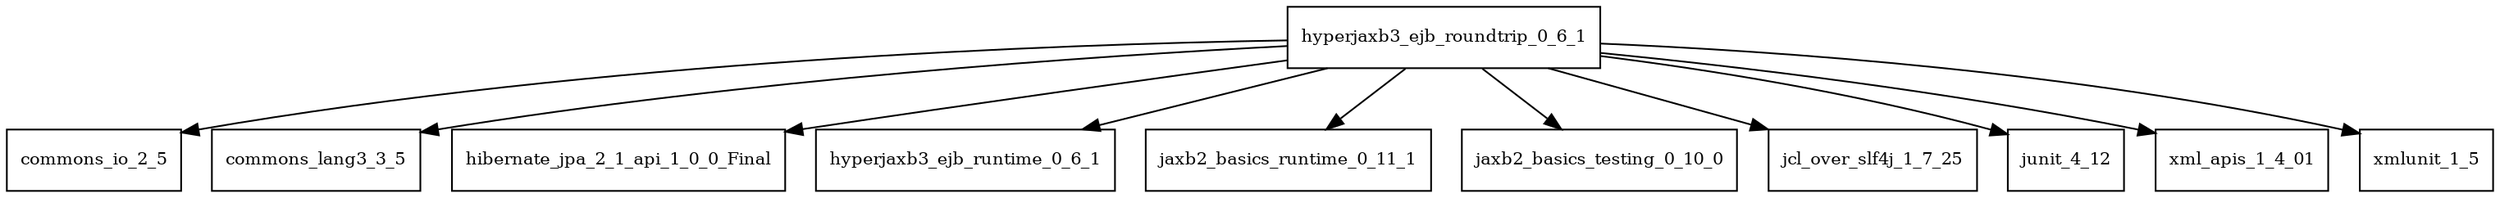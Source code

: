 digraph hyperjaxb3_ejb_roundtrip_0_6_1_dependencies {
  node [shape = box, fontsize=10.0];
  hyperjaxb3_ejb_roundtrip_0_6_1 -> commons_io_2_5;
  hyperjaxb3_ejb_roundtrip_0_6_1 -> commons_lang3_3_5;
  hyperjaxb3_ejb_roundtrip_0_6_1 -> hibernate_jpa_2_1_api_1_0_0_Final;
  hyperjaxb3_ejb_roundtrip_0_6_1 -> hyperjaxb3_ejb_runtime_0_6_1;
  hyperjaxb3_ejb_roundtrip_0_6_1 -> jaxb2_basics_runtime_0_11_1;
  hyperjaxb3_ejb_roundtrip_0_6_1 -> jaxb2_basics_testing_0_10_0;
  hyperjaxb3_ejb_roundtrip_0_6_1 -> jcl_over_slf4j_1_7_25;
  hyperjaxb3_ejb_roundtrip_0_6_1 -> junit_4_12;
  hyperjaxb3_ejb_roundtrip_0_6_1 -> xml_apis_1_4_01;
  hyperjaxb3_ejb_roundtrip_0_6_1 -> xmlunit_1_5;
}
